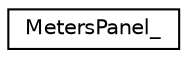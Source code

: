 digraph "Graphical Class Hierarchy"
{
  edge [fontname="Helvetica",fontsize="10",labelfontname="Helvetica",labelfontsize="10"];
  node [fontname="Helvetica",fontsize="10",shape=record];
  rankdir="LR";
  Node0 [label="MetersPanel_",height=0.2,width=0.4,color="black", fillcolor="white", style="filled",URL="$structMetersPanel__.html"];
}
